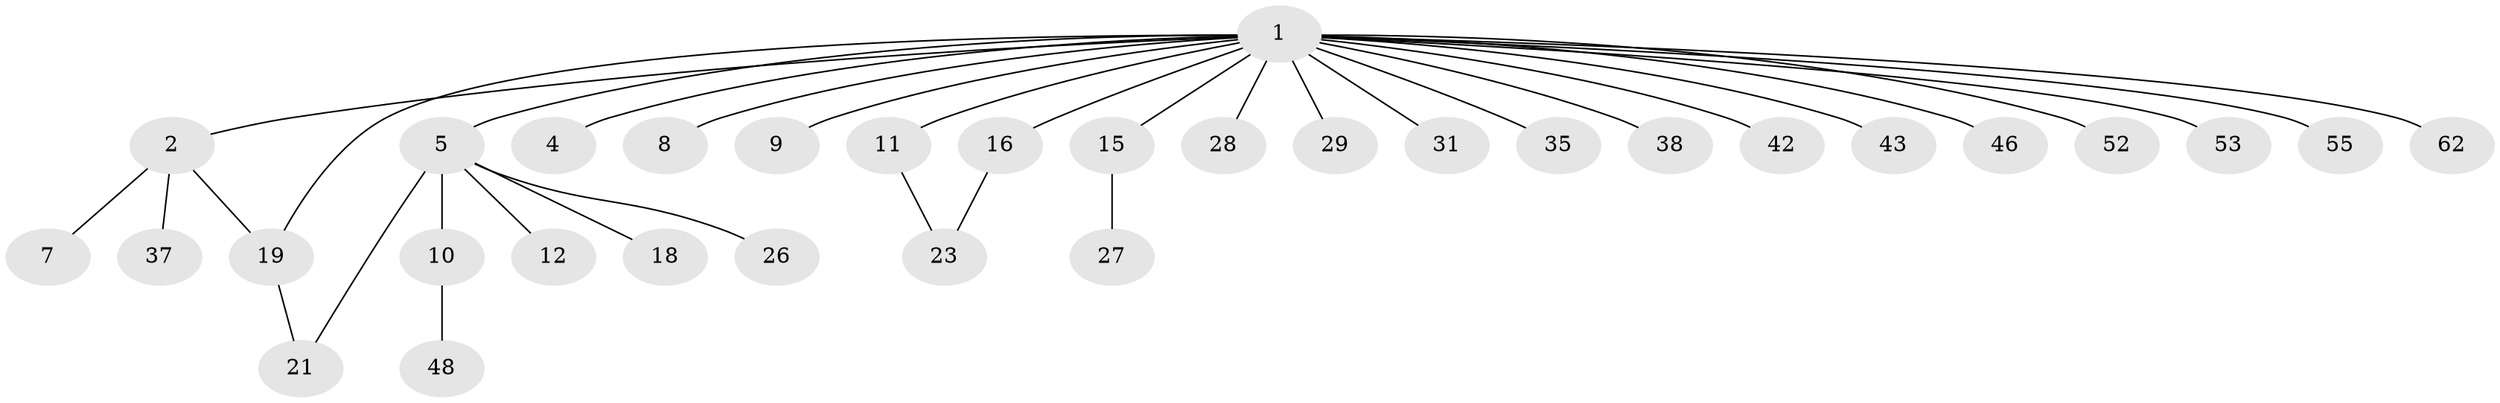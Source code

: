 // original degree distribution, {17: 0.015384615384615385, 4: 0.06153846153846154, 8: 0.015384615384615385, 1: 0.6615384615384615, 12: 0.015384615384615385, 6: 0.015384615384615385, 2: 0.18461538461538463, 5: 0.03076923076923077}
// Generated by graph-tools (version 1.1) at 2025/17/03/04/25 18:17:59]
// undirected, 32 vertices, 34 edges
graph export_dot {
graph [start="1"]
  node [color=gray90,style=filled];
  1 [super="+3"];
  2;
  4;
  5 [super="+14+25+51+59+40+33+20+6"];
  7 [super="+13"];
  8;
  9;
  10;
  11 [super="+17+65+22"];
  12;
  15 [super="+34+61"];
  16;
  18;
  19 [super="+30+64"];
  21;
  23 [super="+49+54"];
  26;
  27;
  28 [super="+47"];
  29;
  31;
  35;
  37 [super="+41"];
  38;
  42;
  43 [super="+44"];
  46;
  48;
  52;
  53;
  55 [super="+63"];
  62;
  1 -- 2;
  1 -- 5 [weight=2];
  1 -- 15;
  1 -- 16;
  1 -- 19;
  1 -- 28;
  1 -- 31;
  1 -- 35;
  1 -- 38;
  1 -- 42;
  1 -- 43;
  1 -- 46;
  1 -- 52;
  1 -- 55;
  1 -- 62;
  1 -- 4;
  1 -- 53;
  1 -- 8;
  1 -- 9;
  1 -- 11;
  1 -- 29;
  2 -- 7;
  2 -- 19;
  2 -- 37;
  5 -- 10;
  5 -- 12;
  5 -- 18;
  5 -- 26;
  5 -- 21;
  10 -- 48;
  11 -- 23;
  15 -- 27;
  16 -- 23;
  19 -- 21;
}
